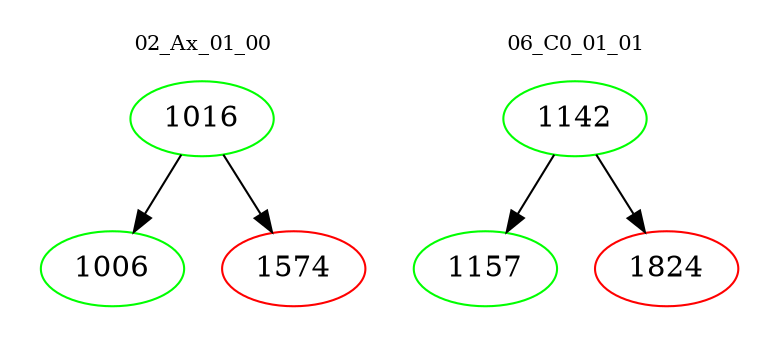 digraph{
subgraph cluster_0 {
color = white
label = "02_Ax_01_00";
fontsize=10;
T0_1016 [label="1016", color="green"]
T0_1016 -> T0_1006 [color="black"]
T0_1006 [label="1006", color="green"]
T0_1016 -> T0_1574 [color="black"]
T0_1574 [label="1574", color="red"]
}
subgraph cluster_1 {
color = white
label = "06_C0_01_01";
fontsize=10;
T1_1142 [label="1142", color="green"]
T1_1142 -> T1_1157 [color="black"]
T1_1157 [label="1157", color="green"]
T1_1142 -> T1_1824 [color="black"]
T1_1824 [label="1824", color="red"]
}
}

